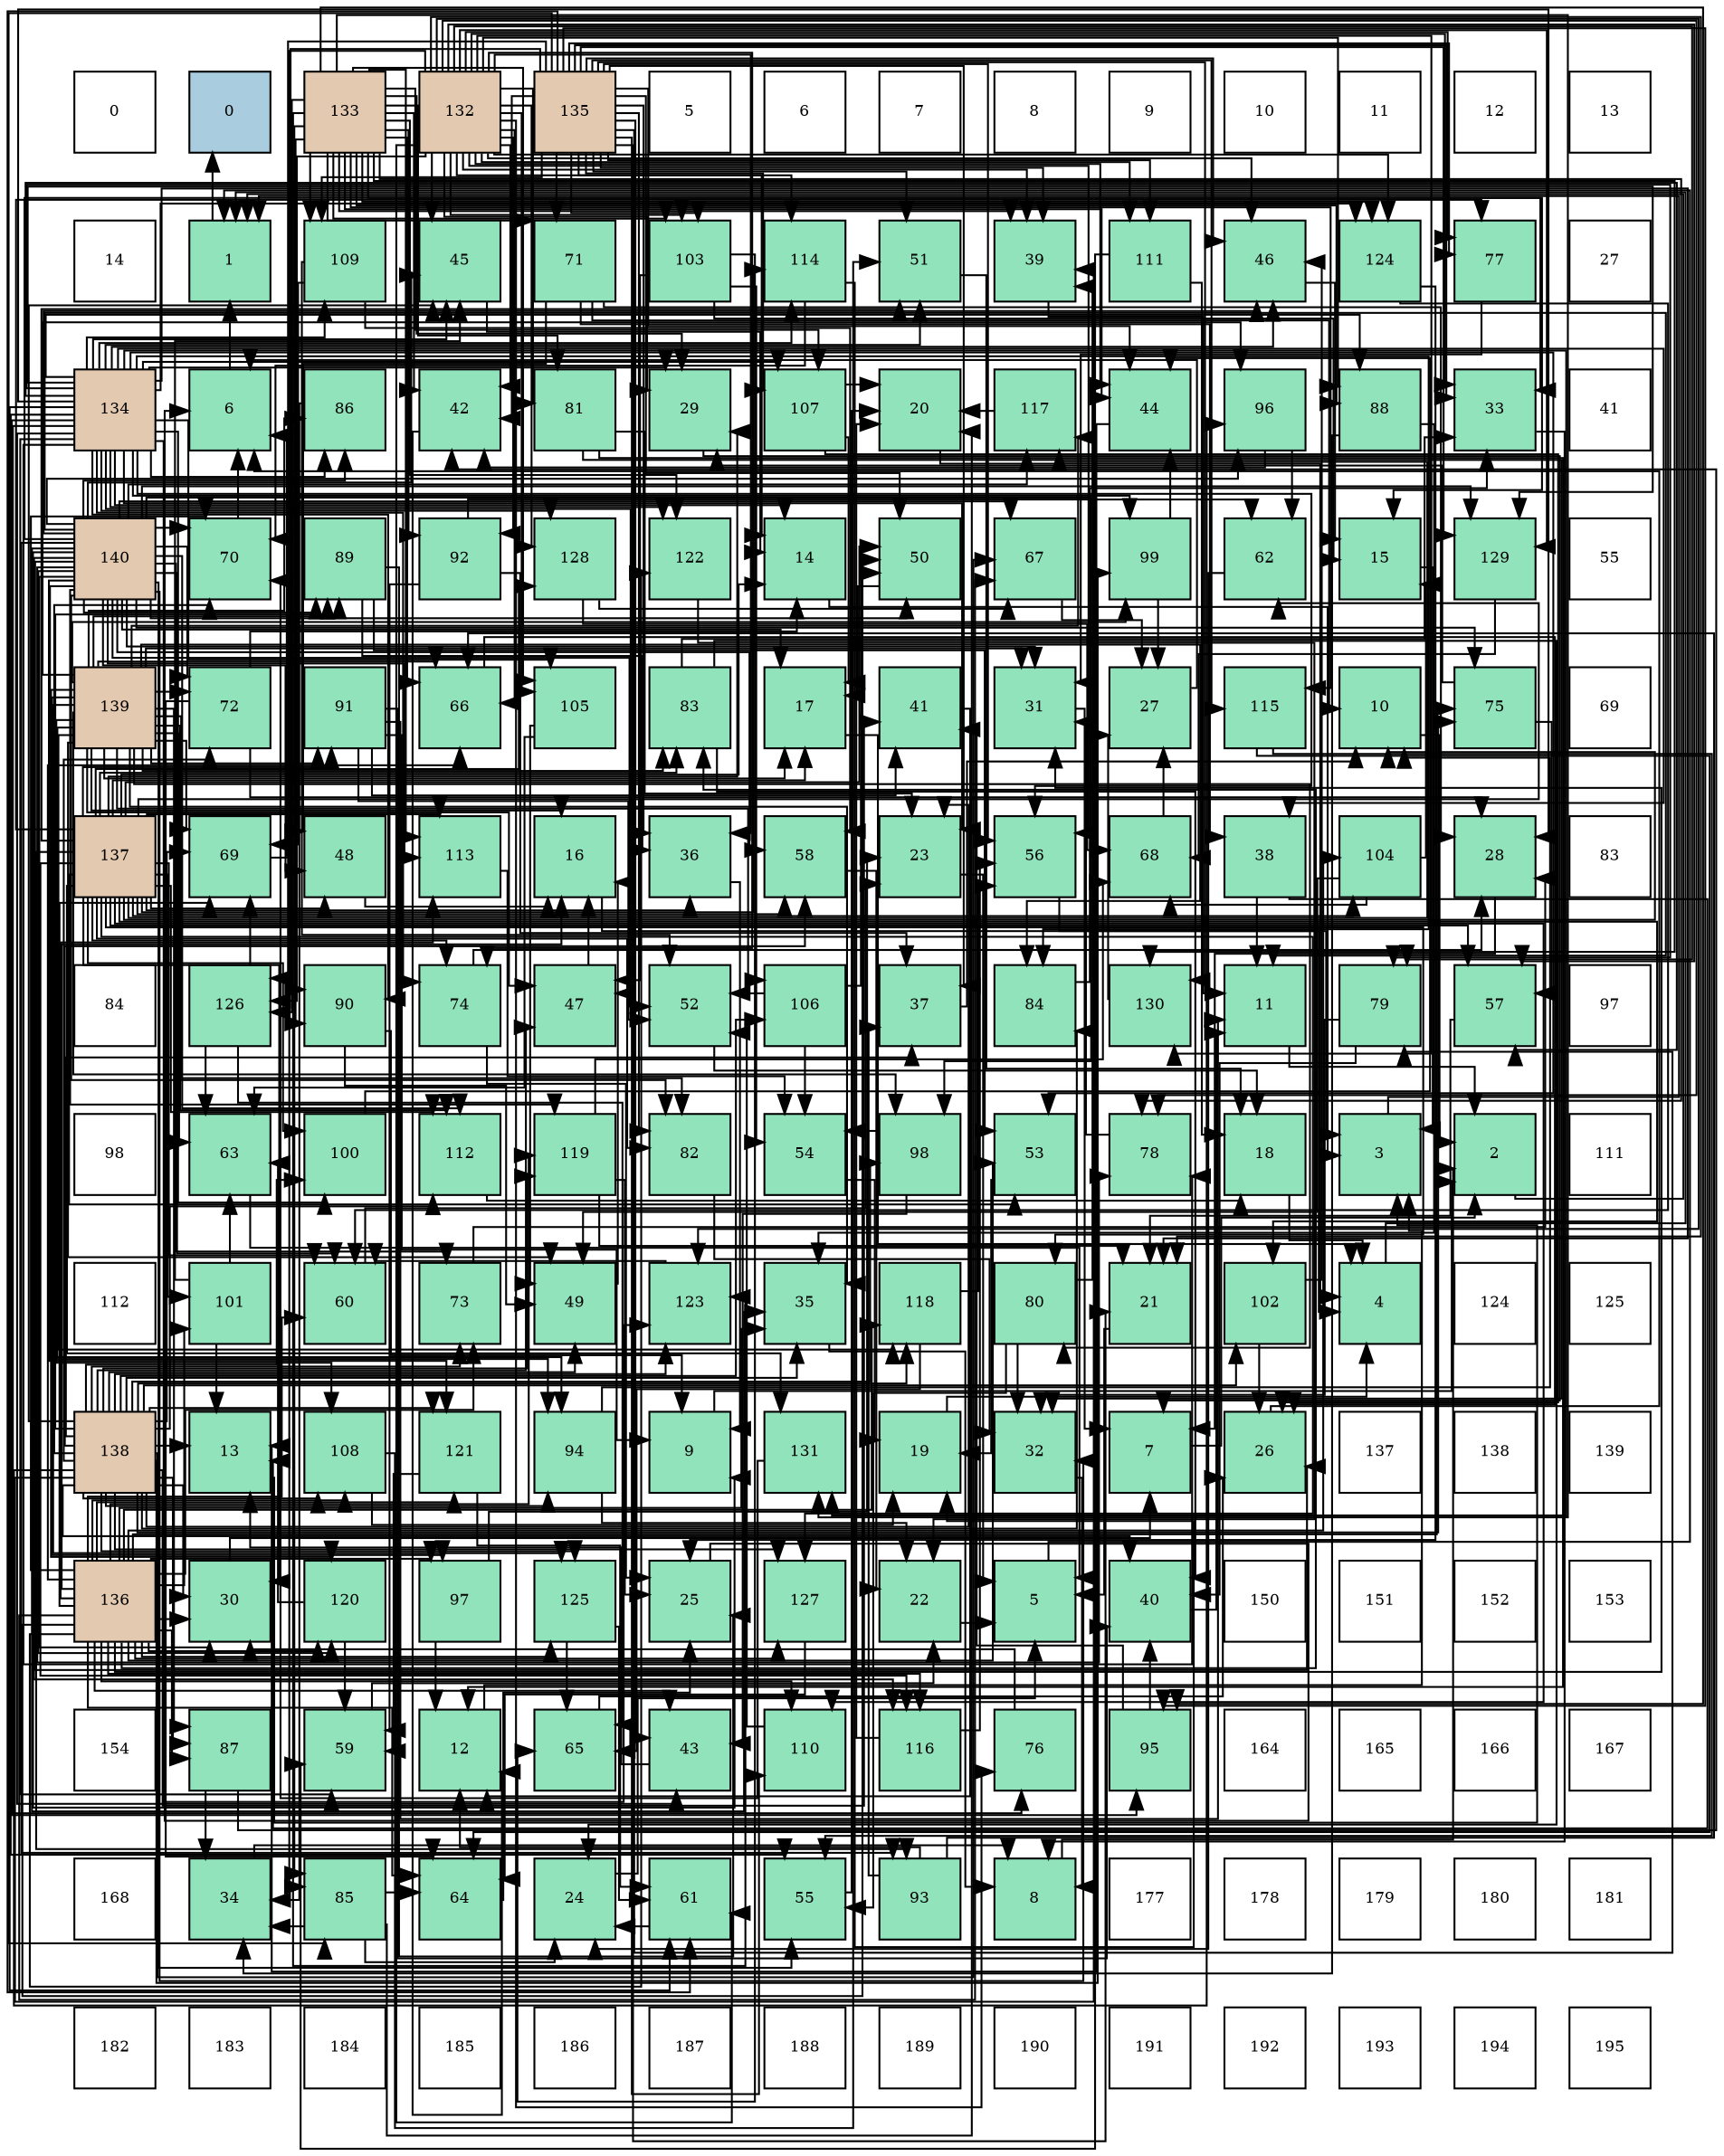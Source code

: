 digraph layout{
 rankdir=TB;
 splines=ortho;
 node [style=filled shape=square fixedsize=true width=0.6];
0[label="0", fontsize=8, fillcolor="#ffffff"];
1[label="0", fontsize=8, fillcolor="#a9ccde"];
2[label="133", fontsize=8, fillcolor="#e3c9af"];
3[label="132", fontsize=8, fillcolor="#e3c9af"];
4[label="135", fontsize=8, fillcolor="#e3c9af"];
5[label="5", fontsize=8, fillcolor="#ffffff"];
6[label="6", fontsize=8, fillcolor="#ffffff"];
7[label="7", fontsize=8, fillcolor="#ffffff"];
8[label="8", fontsize=8, fillcolor="#ffffff"];
9[label="9", fontsize=8, fillcolor="#ffffff"];
10[label="10", fontsize=8, fillcolor="#ffffff"];
11[label="11", fontsize=8, fillcolor="#ffffff"];
12[label="12", fontsize=8, fillcolor="#ffffff"];
13[label="13", fontsize=8, fillcolor="#ffffff"];
14[label="14", fontsize=8, fillcolor="#ffffff"];
15[label="1", fontsize=8, fillcolor="#91e3bb"];
16[label="109", fontsize=8, fillcolor="#91e3bb"];
17[label="45", fontsize=8, fillcolor="#91e3bb"];
18[label="71", fontsize=8, fillcolor="#91e3bb"];
19[label="103", fontsize=8, fillcolor="#91e3bb"];
20[label="114", fontsize=8, fillcolor="#91e3bb"];
21[label="51", fontsize=8, fillcolor="#91e3bb"];
22[label="39", fontsize=8, fillcolor="#91e3bb"];
23[label="111", fontsize=8, fillcolor="#91e3bb"];
24[label="46", fontsize=8, fillcolor="#91e3bb"];
25[label="124", fontsize=8, fillcolor="#91e3bb"];
26[label="77", fontsize=8, fillcolor="#91e3bb"];
27[label="27", fontsize=8, fillcolor="#ffffff"];
28[label="134", fontsize=8, fillcolor="#e3c9af"];
29[label="6", fontsize=8, fillcolor="#91e3bb"];
30[label="86", fontsize=8, fillcolor="#91e3bb"];
31[label="42", fontsize=8, fillcolor="#91e3bb"];
32[label="81", fontsize=8, fillcolor="#91e3bb"];
33[label="29", fontsize=8, fillcolor="#91e3bb"];
34[label="107", fontsize=8, fillcolor="#91e3bb"];
35[label="20", fontsize=8, fillcolor="#91e3bb"];
36[label="117", fontsize=8, fillcolor="#91e3bb"];
37[label="44", fontsize=8, fillcolor="#91e3bb"];
38[label="96", fontsize=8, fillcolor="#91e3bb"];
39[label="88", fontsize=8, fillcolor="#91e3bb"];
40[label="33", fontsize=8, fillcolor="#91e3bb"];
41[label="41", fontsize=8, fillcolor="#ffffff"];
42[label="140", fontsize=8, fillcolor="#e3c9af"];
43[label="70", fontsize=8, fillcolor="#91e3bb"];
44[label="89", fontsize=8, fillcolor="#91e3bb"];
45[label="92", fontsize=8, fillcolor="#91e3bb"];
46[label="128", fontsize=8, fillcolor="#91e3bb"];
47[label="122", fontsize=8, fillcolor="#91e3bb"];
48[label="14", fontsize=8, fillcolor="#91e3bb"];
49[label="50", fontsize=8, fillcolor="#91e3bb"];
50[label="67", fontsize=8, fillcolor="#91e3bb"];
51[label="99", fontsize=8, fillcolor="#91e3bb"];
52[label="62", fontsize=8, fillcolor="#91e3bb"];
53[label="15", fontsize=8, fillcolor="#91e3bb"];
54[label="129", fontsize=8, fillcolor="#91e3bb"];
55[label="55", fontsize=8, fillcolor="#ffffff"];
56[label="139", fontsize=8, fillcolor="#e3c9af"];
57[label="72", fontsize=8, fillcolor="#91e3bb"];
58[label="91", fontsize=8, fillcolor="#91e3bb"];
59[label="66", fontsize=8, fillcolor="#91e3bb"];
60[label="105", fontsize=8, fillcolor="#91e3bb"];
61[label="83", fontsize=8, fillcolor="#91e3bb"];
62[label="17", fontsize=8, fillcolor="#91e3bb"];
63[label="41", fontsize=8, fillcolor="#91e3bb"];
64[label="31", fontsize=8, fillcolor="#91e3bb"];
65[label="27", fontsize=8, fillcolor="#91e3bb"];
66[label="115", fontsize=8, fillcolor="#91e3bb"];
67[label="10", fontsize=8, fillcolor="#91e3bb"];
68[label="75", fontsize=8, fillcolor="#91e3bb"];
69[label="69", fontsize=8, fillcolor="#ffffff"];
70[label="137", fontsize=8, fillcolor="#e3c9af"];
71[label="69", fontsize=8, fillcolor="#91e3bb"];
72[label="48", fontsize=8, fillcolor="#91e3bb"];
73[label="113", fontsize=8, fillcolor="#91e3bb"];
74[label="16", fontsize=8, fillcolor="#91e3bb"];
75[label="36", fontsize=8, fillcolor="#91e3bb"];
76[label="58", fontsize=8, fillcolor="#91e3bb"];
77[label="23", fontsize=8, fillcolor="#91e3bb"];
78[label="56", fontsize=8, fillcolor="#91e3bb"];
79[label="68", fontsize=8, fillcolor="#91e3bb"];
80[label="38", fontsize=8, fillcolor="#91e3bb"];
81[label="104", fontsize=8, fillcolor="#91e3bb"];
82[label="28", fontsize=8, fillcolor="#91e3bb"];
83[label="83", fontsize=8, fillcolor="#ffffff"];
84[label="84", fontsize=8, fillcolor="#ffffff"];
85[label="126", fontsize=8, fillcolor="#91e3bb"];
86[label="90", fontsize=8, fillcolor="#91e3bb"];
87[label="74", fontsize=8, fillcolor="#91e3bb"];
88[label="47", fontsize=8, fillcolor="#91e3bb"];
89[label="52", fontsize=8, fillcolor="#91e3bb"];
90[label="106", fontsize=8, fillcolor="#91e3bb"];
91[label="37", fontsize=8, fillcolor="#91e3bb"];
92[label="84", fontsize=8, fillcolor="#91e3bb"];
93[label="130", fontsize=8, fillcolor="#91e3bb"];
94[label="11", fontsize=8, fillcolor="#91e3bb"];
95[label="79", fontsize=8, fillcolor="#91e3bb"];
96[label="57", fontsize=8, fillcolor="#91e3bb"];
97[label="97", fontsize=8, fillcolor="#ffffff"];
98[label="98", fontsize=8, fillcolor="#ffffff"];
99[label="63", fontsize=8, fillcolor="#91e3bb"];
100[label="100", fontsize=8, fillcolor="#91e3bb"];
101[label="112", fontsize=8, fillcolor="#91e3bb"];
102[label="119", fontsize=8, fillcolor="#91e3bb"];
103[label="82", fontsize=8, fillcolor="#91e3bb"];
104[label="54", fontsize=8, fillcolor="#91e3bb"];
105[label="98", fontsize=8, fillcolor="#91e3bb"];
106[label="53", fontsize=8, fillcolor="#91e3bb"];
107[label="78", fontsize=8, fillcolor="#91e3bb"];
108[label="18", fontsize=8, fillcolor="#91e3bb"];
109[label="3", fontsize=8, fillcolor="#91e3bb"];
110[label="2", fontsize=8, fillcolor="#91e3bb"];
111[label="111", fontsize=8, fillcolor="#ffffff"];
112[label="112", fontsize=8, fillcolor="#ffffff"];
113[label="101", fontsize=8, fillcolor="#91e3bb"];
114[label="60", fontsize=8, fillcolor="#91e3bb"];
115[label="73", fontsize=8, fillcolor="#91e3bb"];
116[label="49", fontsize=8, fillcolor="#91e3bb"];
117[label="123", fontsize=8, fillcolor="#91e3bb"];
118[label="35", fontsize=8, fillcolor="#91e3bb"];
119[label="118", fontsize=8, fillcolor="#91e3bb"];
120[label="80", fontsize=8, fillcolor="#91e3bb"];
121[label="21", fontsize=8, fillcolor="#91e3bb"];
122[label="102", fontsize=8, fillcolor="#91e3bb"];
123[label="4", fontsize=8, fillcolor="#91e3bb"];
124[label="124", fontsize=8, fillcolor="#ffffff"];
125[label="125", fontsize=8, fillcolor="#ffffff"];
126[label="138", fontsize=8, fillcolor="#e3c9af"];
127[label="13", fontsize=8, fillcolor="#91e3bb"];
128[label="108", fontsize=8, fillcolor="#91e3bb"];
129[label="121", fontsize=8, fillcolor="#91e3bb"];
130[label="94", fontsize=8, fillcolor="#91e3bb"];
131[label="9", fontsize=8, fillcolor="#91e3bb"];
132[label="131", fontsize=8, fillcolor="#91e3bb"];
133[label="19", fontsize=8, fillcolor="#91e3bb"];
134[label="32", fontsize=8, fillcolor="#91e3bb"];
135[label="7", fontsize=8, fillcolor="#91e3bb"];
136[label="26", fontsize=8, fillcolor="#91e3bb"];
137[label="137", fontsize=8, fillcolor="#ffffff"];
138[label="138", fontsize=8, fillcolor="#ffffff"];
139[label="139", fontsize=8, fillcolor="#ffffff"];
140[label="136", fontsize=8, fillcolor="#e3c9af"];
141[label="30", fontsize=8, fillcolor="#91e3bb"];
142[label="120", fontsize=8, fillcolor="#91e3bb"];
143[label="97", fontsize=8, fillcolor="#91e3bb"];
144[label="125", fontsize=8, fillcolor="#91e3bb"];
145[label="25", fontsize=8, fillcolor="#91e3bb"];
146[label="127", fontsize=8, fillcolor="#91e3bb"];
147[label="22", fontsize=8, fillcolor="#91e3bb"];
148[label="5", fontsize=8, fillcolor="#91e3bb"];
149[label="40", fontsize=8, fillcolor="#91e3bb"];
150[label="150", fontsize=8, fillcolor="#ffffff"];
151[label="151", fontsize=8, fillcolor="#ffffff"];
152[label="152", fontsize=8, fillcolor="#ffffff"];
153[label="153", fontsize=8, fillcolor="#ffffff"];
154[label="154", fontsize=8, fillcolor="#ffffff"];
155[label="87", fontsize=8, fillcolor="#91e3bb"];
156[label="59", fontsize=8, fillcolor="#91e3bb"];
157[label="12", fontsize=8, fillcolor="#91e3bb"];
158[label="65", fontsize=8, fillcolor="#91e3bb"];
159[label="43", fontsize=8, fillcolor="#91e3bb"];
160[label="110", fontsize=8, fillcolor="#91e3bb"];
161[label="116", fontsize=8, fillcolor="#91e3bb"];
162[label="76", fontsize=8, fillcolor="#91e3bb"];
163[label="95", fontsize=8, fillcolor="#91e3bb"];
164[label="164", fontsize=8, fillcolor="#ffffff"];
165[label="165", fontsize=8, fillcolor="#ffffff"];
166[label="166", fontsize=8, fillcolor="#ffffff"];
167[label="167", fontsize=8, fillcolor="#ffffff"];
168[label="168", fontsize=8, fillcolor="#ffffff"];
169[label="34", fontsize=8, fillcolor="#91e3bb"];
170[label="85", fontsize=8, fillcolor="#91e3bb"];
171[label="64", fontsize=8, fillcolor="#91e3bb"];
172[label="24", fontsize=8, fillcolor="#91e3bb"];
173[label="61", fontsize=8, fillcolor="#91e3bb"];
174[label="55", fontsize=8, fillcolor="#91e3bb"];
175[label="93", fontsize=8, fillcolor="#91e3bb"];
176[label="8", fontsize=8, fillcolor="#91e3bb"];
177[label="177", fontsize=8, fillcolor="#ffffff"];
178[label="178", fontsize=8, fillcolor="#ffffff"];
179[label="179", fontsize=8, fillcolor="#ffffff"];
180[label="180", fontsize=8, fillcolor="#ffffff"];
181[label="181", fontsize=8, fillcolor="#ffffff"];
182[label="182", fontsize=8, fillcolor="#ffffff"];
183[label="183", fontsize=8, fillcolor="#ffffff"];
184[label="184", fontsize=8, fillcolor="#ffffff"];
185[label="185", fontsize=8, fillcolor="#ffffff"];
186[label="186", fontsize=8, fillcolor="#ffffff"];
187[label="187", fontsize=8, fillcolor="#ffffff"];
188[label="188", fontsize=8, fillcolor="#ffffff"];
189[label="189", fontsize=8, fillcolor="#ffffff"];
190[label="190", fontsize=8, fillcolor="#ffffff"];
191[label="191", fontsize=8, fillcolor="#ffffff"];
192[label="192", fontsize=8, fillcolor="#ffffff"];
193[label="193", fontsize=8, fillcolor="#ffffff"];
194[label="194", fontsize=8, fillcolor="#ffffff"];
195[label="195", fontsize=8, fillcolor="#ffffff"];
edge [constraint=false, style=vis];15 -> 1;
110 -> 15;
109 -> 15;
123 -> 15;
148 -> 15;
29 -> 15;
135 -> 110;
176 -> 110;
131 -> 110;
67 -> 110;
94 -> 110;
157 -> 109;
127 -> 109;
48 -> 109;
53 -> 109;
74 -> 109;
62 -> 123;
108 -> 123;
133 -> 123;
35 -> 123;
121 -> 148;
147 -> 148;
77 -> 148;
172 -> 148;
145 -> 29;
136 -> 29;
65 -> 29;
82 -> 135;
33 -> 135;
141 -> 135;
64 -> 135;
134 -> 176;
40 -> 176;
169 -> 176;
118 -> 176;
75 -> 131;
91 -> 67;
80 -> 94;
80 -> 127;
22 -> 94;
149 -> 94;
63 -> 157;
31 -> 157;
159 -> 127;
37 -> 127;
17 -> 48;
24 -> 53;
88 -> 74;
72 -> 74;
116 -> 74;
49 -> 62;
21 -> 108;
89 -> 108;
106 -> 133;
104 -> 133;
174 -> 35;
78 -> 123;
96 -> 121;
76 -> 147;
156 -> 147;
114 -> 77;
173 -> 172;
52 -> 172;
99 -> 148;
171 -> 145;
158 -> 136;
59 -> 136;
50 -> 65;
79 -> 65;
71 -> 29;
43 -> 29;
18 -> 67;
18 -> 82;
18 -> 80;
18 -> 72;
57 -> 48;
57 -> 82;
57 -> 171;
115 -> 82;
87 -> 145;
87 -> 82;
68 -> 33;
68 -> 96;
162 -> 141;
26 -> 64;
107 -> 64;
95 -> 134;
95 -> 149;
120 -> 134;
120 -> 22;
120 -> 174;
32 -> 157;
32 -> 77;
32 -> 134;
103 -> 134;
61 -> 172;
61 -> 40;
61 -> 149;
92 -> 40;
170 -> 35;
170 -> 172;
170 -> 169;
170 -> 171;
30 -> 169;
155 -> 169;
155 -> 31;
39 -> 169;
39 -> 118;
44 -> 145;
44 -> 75;
44 -> 106;
86 -> 131;
86 -> 116;
58 -> 131;
58 -> 94;
58 -> 149;
58 -> 63;
58 -> 89;
45 -> 91;
45 -> 156;
45 -> 52;
175 -> 157;
175 -> 91;
175 -> 59;
130 -> 67;
130 -> 147;
163 -> 149;
163 -> 63;
38 -> 31;
38 -> 52;
143 -> 157;
143 -> 77;
105 -> 159;
105 -> 104;
51 -> 65;
51 -> 37;
100 -> 37;
113 -> 127;
113 -> 17;
113 -> 99;
122 -> 136;
122 -> 24;
19 -> 53;
19 -> 88;
19 -> 104;
19 -> 158;
81 -> 53;
81 -> 116;
81 -> 79;
60 -> 116;
60 -> 99;
90 -> 49;
90 -> 89;
90 -> 104;
34 -> 62;
34 -> 35;
34 -> 136;
128 -> 133;
128 -> 21;
16 -> 89;
16 -> 76;
16 -> 71;
160 -> 89;
23 -> 108;
23 -> 156;
101 -> 108;
73 -> 104;
20 -> 133;
20 -> 43;
66 -> 174;
66 -> 171;
161 -> 35;
161 -> 78;
36 -> 35;
119 -> 78;
119 -> 158;
102 -> 121;
102 -> 145;
102 -> 79;
142 -> 156;
142 -> 99;
129 -> 156;
129 -> 173;
47 -> 147;
117 -> 114;
25 -> 145;
25 -> 114;
144 -> 173;
144 -> 158;
85 -> 99;
85 -> 158;
85 -> 71;
146 -> 171;
46 -> 50;
46 -> 79;
54 -> 79;
93 -> 65;
132 -> 43;
3 -> 121;
3 -> 33;
3 -> 40;
3 -> 75;
3 -> 22;
3 -> 31;
3 -> 37;
3 -> 17;
3 -> 24;
3 -> 78;
3 -> 96;
3 -> 173;
3 -> 59;
3 -> 87;
3 -> 162;
3 -> 26;
3 -> 107;
3 -> 95;
3 -> 32;
3 -> 170;
3 -> 39;
3 -> 45;
3 -> 19;
3 -> 60;
3 -> 23;
3 -> 20;
3 -> 117;
3 -> 25;
3 -> 85;
3 -> 46;
3 -> 54;
3 -> 93;
2 -> 33;
2 -> 40;
2 -> 22;
2 -> 31;
2 -> 37;
2 -> 59;
2 -> 18;
2 -> 107;
2 -> 32;
2 -> 170;
2 -> 39;
2 -> 86;
2 -> 45;
2 -> 163;
2 -> 19;
2 -> 60;
2 -> 34;
2 -> 16;
2 -> 73;
2 -> 66;
2 -> 47;
2 -> 117;
2 -> 25;
2 -> 85;
2 -> 93;
2 -> 132;
28 -> 48;
28 -> 121;
28 -> 77;
28 -> 82;
28 -> 33;
28 -> 80;
28 -> 159;
28 -> 17;
28 -> 24;
28 -> 88;
28 -> 21;
28 -> 106;
28 -> 174;
28 -> 78;
28 -> 96;
28 -> 156;
28 -> 173;
28 -> 87;
28 -> 162;
28 -> 107;
28 -> 95;
28 -> 92;
28 -> 30;
28 -> 39;
28 -> 86;
28 -> 163;
28 -> 51;
28 -> 100;
28 -> 60;
28 -> 34;
28 -> 16;
28 -> 20;
28 -> 47;
28 -> 117;
28 -> 25;
28 -> 46;
28 -> 54;
28 -> 132;
4 -> 48;
4 -> 121;
4 -> 40;
4 -> 75;
4 -> 91;
4 -> 22;
4 -> 31;
4 -> 159;
4 -> 37;
4 -> 24;
4 -> 49;
4 -> 21;
4 -> 78;
4 -> 173;
4 -> 18;
4 -> 26;
4 -> 95;
4 -> 103;
4 -> 170;
4 -> 86;
4 -> 163;
4 -> 19;
4 -> 34;
4 -> 16;
4 -> 160;
4 -> 23;
4 -> 66;
4 -> 85;
4 -> 54;
4 -> 93;
140 -> 74;
140 -> 141;
140 -> 64;
140 -> 118;
140 -> 159;
140 -> 49;
140 -> 106;
140 -> 114;
140 -> 171;
140 -> 59;
140 -> 50;
140 -> 71;
140 -> 43;
140 -> 115;
140 -> 68;
140 -> 61;
140 -> 155;
140 -> 143;
140 -> 113;
140 -> 81;
140 -> 128;
140 -> 160;
140 -> 73;
140 -> 161;
140 -> 119;
140 -> 102;
140 -> 142;
140 -> 129;
140 -> 47;
140 -> 144;
140 -> 146;
70 -> 67;
70 -> 48;
70 -> 62;
70 -> 33;
70 -> 141;
70 -> 75;
70 -> 72;
70 -> 49;
70 -> 21;
70 -> 106;
70 -> 96;
70 -> 76;
70 -> 114;
70 -> 52;
70 -> 87;
70 -> 26;
70 -> 120;
70 -> 103;
70 -> 61;
70 -> 58;
70 -> 175;
70 -> 100;
70 -> 113;
70 -> 122;
70 -> 81;
70 -> 160;
70 -> 101;
70 -> 73;
70 -> 20;
70 -> 161;
70 -> 36;
70 -> 146;
70 -> 46;
70 -> 132;
126 -> 127;
126 -> 77;
126 -> 141;
126 -> 118;
126 -> 91;
126 -> 22;
126 -> 149;
126 -> 63;
126 -> 17;
126 -> 88;
126 -> 116;
126 -> 76;
126 -> 50;
126 -> 71;
126 -> 43;
126 -> 57;
126 -> 115;
126 -> 68;
126 -> 92;
126 -> 155;
126 -> 44;
126 -> 130;
126 -> 38;
126 -> 105;
126 -> 51;
126 -> 100;
126 -> 122;
126 -> 90;
126 -> 128;
126 -> 101;
126 -> 119;
126 -> 102;
126 -> 129;
126 -> 117;
126 -> 144;
126 -> 146;
56 -> 74;
56 -> 62;
56 -> 64;
56 -> 118;
56 -> 88;
56 -> 116;
56 -> 99;
56 -> 59;
56 -> 71;
56 -> 57;
56 -> 120;
56 -> 103;
56 -> 61;
56 -> 92;
56 -> 30;
56 -> 155;
56 -> 44;
56 -> 58;
56 -> 130;
56 -> 38;
56 -> 143;
56 -> 105;
56 -> 51;
56 -> 90;
56 -> 128;
56 -> 101;
56 -> 36;
56 -> 119;
56 -> 142;
56 -> 144;
42 -> 131;
42 -> 94;
42 -> 53;
42 -> 62;
42 -> 136;
42 -> 141;
42 -> 64;
42 -> 134;
42 -> 118;
42 -> 17;
42 -> 24;
42 -> 72;
42 -> 49;
42 -> 89;
42 -> 174;
42 -> 76;
42 -> 114;
42 -> 50;
42 -> 43;
42 -> 57;
42 -> 115;
42 -> 68;
42 -> 107;
42 -> 103;
42 -> 30;
42 -> 44;
42 -> 175;
42 -> 130;
42 -> 38;
42 -> 105;
42 -> 101;
42 -> 73;
42 -> 161;
42 -> 36;
42 -> 102;
42 -> 142;
42 -> 129;
42 -> 54;
edge [constraint=true, style=invis];
0 -> 14 -> 28 -> 42 -> 56 -> 70 -> 84 -> 98 -> 112 -> 126 -> 140 -> 154 -> 168 -> 182;
1 -> 15 -> 29 -> 43 -> 57 -> 71 -> 85 -> 99 -> 113 -> 127 -> 141 -> 155 -> 169 -> 183;
2 -> 16 -> 30 -> 44 -> 58 -> 72 -> 86 -> 100 -> 114 -> 128 -> 142 -> 156 -> 170 -> 184;
3 -> 17 -> 31 -> 45 -> 59 -> 73 -> 87 -> 101 -> 115 -> 129 -> 143 -> 157 -> 171 -> 185;
4 -> 18 -> 32 -> 46 -> 60 -> 74 -> 88 -> 102 -> 116 -> 130 -> 144 -> 158 -> 172 -> 186;
5 -> 19 -> 33 -> 47 -> 61 -> 75 -> 89 -> 103 -> 117 -> 131 -> 145 -> 159 -> 173 -> 187;
6 -> 20 -> 34 -> 48 -> 62 -> 76 -> 90 -> 104 -> 118 -> 132 -> 146 -> 160 -> 174 -> 188;
7 -> 21 -> 35 -> 49 -> 63 -> 77 -> 91 -> 105 -> 119 -> 133 -> 147 -> 161 -> 175 -> 189;
8 -> 22 -> 36 -> 50 -> 64 -> 78 -> 92 -> 106 -> 120 -> 134 -> 148 -> 162 -> 176 -> 190;
9 -> 23 -> 37 -> 51 -> 65 -> 79 -> 93 -> 107 -> 121 -> 135 -> 149 -> 163 -> 177 -> 191;
10 -> 24 -> 38 -> 52 -> 66 -> 80 -> 94 -> 108 -> 122 -> 136 -> 150 -> 164 -> 178 -> 192;
11 -> 25 -> 39 -> 53 -> 67 -> 81 -> 95 -> 109 -> 123 -> 137 -> 151 -> 165 -> 179 -> 193;
12 -> 26 -> 40 -> 54 -> 68 -> 82 -> 96 -> 110 -> 124 -> 138 -> 152 -> 166 -> 180 -> 194;
13 -> 27 -> 41 -> 55 -> 69 -> 83 -> 97 -> 111 -> 125 -> 139 -> 153 -> 167 -> 181 -> 195;
rank = same {0 -> 1 -> 2 -> 3 -> 4 -> 5 -> 6 -> 7 -> 8 -> 9 -> 10 -> 11 -> 12 -> 13};
rank = same {14 -> 15 -> 16 -> 17 -> 18 -> 19 -> 20 -> 21 -> 22 -> 23 -> 24 -> 25 -> 26 -> 27};
rank = same {28 -> 29 -> 30 -> 31 -> 32 -> 33 -> 34 -> 35 -> 36 -> 37 -> 38 -> 39 -> 40 -> 41};
rank = same {42 -> 43 -> 44 -> 45 -> 46 -> 47 -> 48 -> 49 -> 50 -> 51 -> 52 -> 53 -> 54 -> 55};
rank = same {56 -> 57 -> 58 -> 59 -> 60 -> 61 -> 62 -> 63 -> 64 -> 65 -> 66 -> 67 -> 68 -> 69};
rank = same {70 -> 71 -> 72 -> 73 -> 74 -> 75 -> 76 -> 77 -> 78 -> 79 -> 80 -> 81 -> 82 -> 83};
rank = same {84 -> 85 -> 86 -> 87 -> 88 -> 89 -> 90 -> 91 -> 92 -> 93 -> 94 -> 95 -> 96 -> 97};
rank = same {98 -> 99 -> 100 -> 101 -> 102 -> 103 -> 104 -> 105 -> 106 -> 107 -> 108 -> 109 -> 110 -> 111};
rank = same {112 -> 113 -> 114 -> 115 -> 116 -> 117 -> 118 -> 119 -> 120 -> 121 -> 122 -> 123 -> 124 -> 125};
rank = same {126 -> 127 -> 128 -> 129 -> 130 -> 131 -> 132 -> 133 -> 134 -> 135 -> 136 -> 137 -> 138 -> 139};
rank = same {140 -> 141 -> 142 -> 143 -> 144 -> 145 -> 146 -> 147 -> 148 -> 149 -> 150 -> 151 -> 152 -> 153};
rank = same {154 -> 155 -> 156 -> 157 -> 158 -> 159 -> 160 -> 161 -> 162 -> 163 -> 164 -> 165 -> 166 -> 167};
rank = same {168 -> 169 -> 170 -> 171 -> 172 -> 173 -> 174 -> 175 -> 176 -> 177 -> 178 -> 179 -> 180 -> 181};
rank = same {182 -> 183 -> 184 -> 185 -> 186 -> 187 -> 188 -> 189 -> 190 -> 191 -> 192 -> 193 -> 194 -> 195};
}